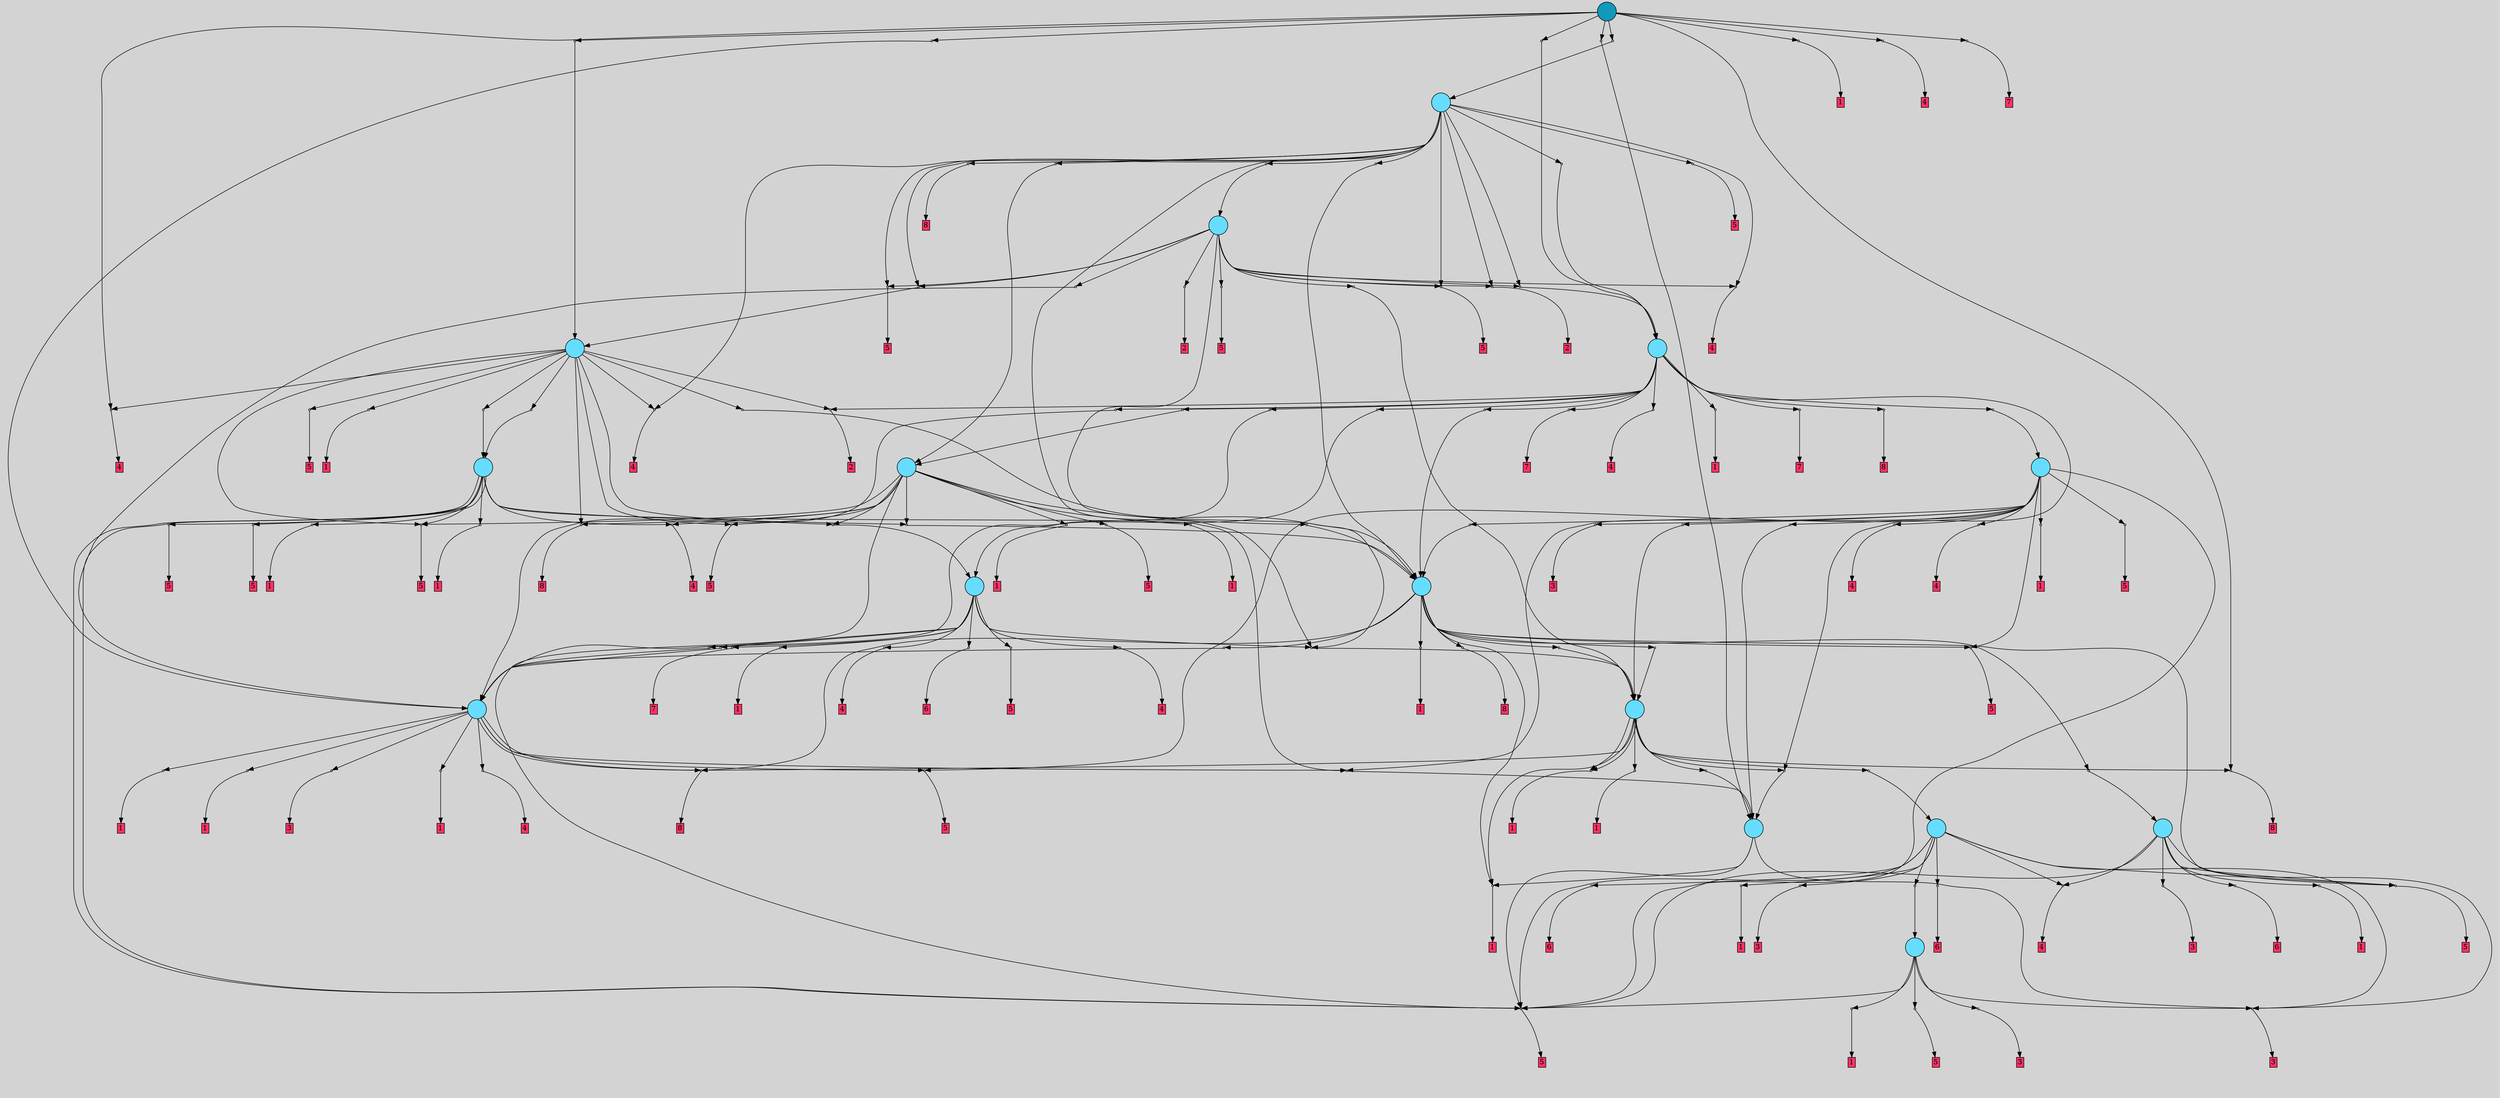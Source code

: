 // File exported with GEGELATI v1.3.1
// On the 2024-07-12 16:45:17
// With the MARL::MarlTPGGraphDotExporter
digraph{
	graph[pad = "0.212, 0.055" bgcolor = lightgray]
	node[shape=circle style = filled label = ""]
		T194 [fillcolor="#66ddff"]
		T197 [fillcolor="#66ddff"]
		T208 [fillcolor="#66ddff"]
		T224 [fillcolor="#66ddff"]
		T242 [fillcolor="#66ddff"]
		T248 [fillcolor="#66ddff"]
		T305 [fillcolor="#66ddff"]
		T361 [fillcolor="#66ddff"]
		T376 [fillcolor="#66ddff"]
		T432 [fillcolor="#66ddff"]
		T456 [fillcolor="#66ddff"]
		T472 [fillcolor="#66ddff"]
		T512 [fillcolor="#66ddff"]
		T594 [fillcolor="#66ddff"]
		T618 [fillcolor="#66ddff"]
		T753 [fillcolor="#1199bb"]
		P26440 [fillcolor="#cccccc" shape=point] //
		I26440 [shape=box style=invis label="6|1&3|7#4|3&#92;n7|5&2|7#3|2&#92;n8|1&3|2#3|0&#92;n3|5&4|7#0|0&#92;n0|0&4|2#3|5&#92;n5|5&0|6#2|6&#92;n8|0&1|7#4|2&#92;n4|4&4|4#2|3&#92;n"]
		P26440 -> I26440[style=invis]
		A16035 [fillcolor="#ff3366" shape=box margin=0.03 width=0 height=0 label="5"]
		T194 -> P26440 -> A16035
		P26441 [fillcolor="#cccccc" shape=point] //
		I26441 [shape=box style=invis label="7|5&1|2#3|4&#92;n1|5&1|6#0|4&#92;n2|2&2|6#2|0&#92;n1|2&0|7#1|0&#92;n6|7&0|2#3|5&#92;n1|1&2|6#1|7&#92;n8|3&3|6#0|5&#92;n6|0&4|4#1|0&#92;n"]
		P26441 -> I26441[style=invis]
		A16036 [fillcolor="#ff3366" shape=box margin=0.03 width=0 height=0 label="1"]
		T194 -> P26441 -> A16036
		P26442 [fillcolor="#cccccc" shape=point] //
		I26442 [shape=box style=invis label="3|0&2|2#0|2&#92;n7|4&0|7#2|5&#92;n4|1&0|2#3|5&#92;n0|1&2|0#4|4&#92;n3|3&1|3#0|3&#92;n7|7&2|6#2|0&#92;n3|2&1|5#4|2&#92;n"]
		P26442 -> I26442[style=invis]
		A16037 [fillcolor="#ff3366" shape=box margin=0.03 width=0 height=0 label="3"]
		T194 -> P26442 -> A16037
		T197 -> P26440
		P26443 [fillcolor="#cccccc" shape=point] //
		I26443 [shape=box style=invis label="7|1&3|5#3|3&#92;n6|0&1|3#0|2&#92;n0|0&3|6#1|6&#92;n2|5&2|5#1|3&#92;n3|0&2|6#1|7&#92;n3|5&2|2#2|4&#92;n5|7&1|1#0|3&#92;n4|1&3|7#2|1&#92;n3|5&2|0#2|2&#92;n5|6&1|4#1|0&#92;n"]
		P26443 -> I26443[style=invis]
		A16038 [fillcolor="#ff3366" shape=box margin=0.03 width=0 height=0 label="6"]
		T197 -> P26443 -> A16038
		T197 -> P26442
		P26444 [fillcolor="#cccccc" shape=point] //
		I26444 [shape=box style=invis label="7|4&0|2#3|1&#92;n1|5&1|6#0|4&#92;n2|0&2|6#2|0&#92;n7|5&0|2#3|4&#92;n1|1&2|6#1|7&#92;n8|3&3|6#0|6&#92;n6|7&0|2#3|5&#92;n3|7&2|3#0|0&#92;n1|2&0|4#1|0&#92;n8|3&4|1#3|6&#92;n"]
		P26444 -> I26444[style=invis]
		A16039 [fillcolor="#ff3366" shape=box margin=0.03 width=0 height=0 label="1"]
		T197 -> P26444 -> A16039
		P26445 [fillcolor="#cccccc" shape=point] //
		I26445 [shape=box style=invis label="0|2&1|0#1|2&#92;n6|5&4|0#3|4&#92;n3|5&0|5#0|2&#92;n8|4&4|6#4|2&#92;n8|6&1|3#1|4&#92;n6|3&2|6#0|7&#92;n3|1&0|7#1|5&#92;n"]
		P26445 -> I26445[style=invis]
		A16040 [fillcolor="#ff3366" shape=box margin=0.03 width=0 height=0 label="4"]
		T197 -> P26445 -> A16040
		P26446 [fillcolor="#cccccc" shape=point] //
		I26446 [shape=box style=invis label="2|0&4|0#3|3&#92;n6|5&0|2#0|0&#92;n6|0&4|4#0|3&#92;n1|5&2|3#1|3&#92;n8|2&2|5#1|3&#92;n5|1&3|0#0|4&#92;n"]
		P26446 -> I26446[style=invis]
		A16041 [fillcolor="#ff3366" shape=box margin=0.03 width=0 height=0 label="5"]
		T197 -> P26446 -> A16041
		P26447 [fillcolor="#cccccc" shape=point] //
		I26447 [shape=box style=invis label="5|1&1|6#2|4&#92;n2|1&2|7#0|7&#92;n8|2&4|1#0|1&#92;n3|7&2|0#4|3&#92;n8|3&0|3#1|5&#92;n5|0&4|5#0|6&#92;n4|6&0|7#1|5&#92;n1|5&0|4#3|5&#92;n2|2&0|0#0|5&#92;n"]
		P26447 -> I26447[style=invis]
		A16042 [fillcolor="#ff3366" shape=box margin=0.03 width=0 height=0 label="3"]
		T197 -> P26447 -> A16042
		P26448 [fillcolor="#cccccc" shape=point] //
		I26448 [shape=box style=invis label="7|5&1|2#3|7&#92;n1|5&1|6#0|4&#92;n1|5&0|2#3|1&#92;n1|2&0|7#1|0&#92;n1|1&2|6#1|7&#92;n6|7&0|2#3|5&#92;n8|3&3|6#0|5&#92;n6|0&4|4#1|0&#92;n"]
		P26448 -> I26448[style=invis]
		A16043 [fillcolor="#ff3366" shape=box margin=0.03 width=0 height=0 label="1"]
		T208 -> P26448 -> A16043
		T208 -> P26442
		P26449 [fillcolor="#cccccc" shape=point] //
		I26449 [shape=box style=invis label="2|0&0|0#3|3&#92;n7|0&0|7#1|5&#92;n8|2&2|5#1|3&#92;n5|1&3|0#0|4&#92;n1|5&2|3#1|3&#92;n7|0&1|5#4|3&#92;n7|0&2|7#1|0&#92;n"]
		P26449 -> I26449[style=invis]
		A16044 [fillcolor="#ff3366" shape=box margin=0.03 width=0 height=0 label="5"]
		T208 -> P26449 -> A16044
		P26450 [fillcolor="#cccccc" shape=point] //
		I26450 [shape=box style=invis label="3|0&2|2#0|2&#92;n7|4&0|7#2|5&#92;n3|2&1|5#4|2&#92;n0|1&2|0#4|4&#92;n3|3&1|3#0|3&#92;n7|7&1|6#2|0&#92;n4|1&0|2#3|5&#92;n"]
		P26450 -> I26450[style=invis]
		A16045 [fillcolor="#ff3366" shape=box margin=0.03 width=0 height=0 label="3"]
		T208 -> P26450 -> A16045
		T208 -> P26440
		P26451 [fillcolor="#cccccc" shape=point] //
		I26451 [shape=box style=invis label="1|5&1|6#0|4&#92;n7|5&1|2#3|4&#92;n2|2&2|6#2|0&#92;n4|2&0|7#1|0&#92;n6|7&0|2#3|5&#92;n1|1&2|6#1|7&#92;n8|3&3|6#0|5&#92;n6|0&4|4#1|0&#92;n"]
		P26451 -> I26451[style=invis]
		A16046 [fillcolor="#ff3366" shape=box margin=0.03 width=0 height=0 label="1"]
		T224 -> P26451 -> A16046
		T224 -> P26446
		P26452 [fillcolor="#cccccc" shape=point] //
		I26452 [shape=box style=invis label="6|1&3|7#4|3&#92;n0|0&4|2#3|1&#92;n6|4&1|0#1|1&#92;n7|5&2|7#3|2&#92;n4|3&4|4#2|3&#92;n2|5&0|6#2|1&#92;n1|4&1|0#3|5&#92;n3|5&4|7#0|0&#92;n8|7&1|7#4|2&#92;n"]
		P26452 -> I26452[style=invis]
		T224 -> P26452 -> T208
		P26453 [fillcolor="#cccccc" shape=point] //
		I26453 [shape=box style=invis label="3|0&2|2#0|2&#92;n7|4&0|7#2|5&#92;n3|2&1|5#4|2&#92;n0|1&2|0#4|4&#92;n4|1&0|2#3|6&#92;n7|7&1|6#2|0&#92;n3|3&1|3#0|3&#92;n"]
		P26453 -> I26453[style=invis]
		A16047 [fillcolor="#ff3366" shape=box margin=0.03 width=0 height=0 label="3"]
		T224 -> P26453 -> A16047
		P26454 [fillcolor="#cccccc" shape=point] //
		I26454 [shape=box style=invis label="3|5&2|0#2|2&#92;n6|0&1|3#0|2&#92;n0|0&3|6#1|6&#92;n2|5&2|5#1|3&#92;n3|0&2|6#1|7&#92;n3|5&2|2#2|4&#92;n5|7&1|1#0|3&#92;n4|1&3|3#2|1&#92;n7|1&3|5#3|3&#92;n5|6&1|4#1|0&#92;n"]
		P26454 -> I26454[style=invis]
		A16048 [fillcolor="#ff3366" shape=box margin=0.03 width=0 height=0 label="6"]
		T224 -> P26454 -> A16048
		T224 -> P26440
		T224 -> P26442
		P26455 [fillcolor="#cccccc" shape=point] //
		I26455 [shape=box style=invis label="5|5&2|0#2|2&#92;n7|1&1|3#3|2&#92;n"]
		P26455 -> I26455[style=invis]
		A16049 [fillcolor="#ff3366" shape=box margin=0.03 width=0 height=0 label="6"]
		T224 -> P26455 -> A16049
		T224 -> P26445
		P26456 [fillcolor="#cccccc" shape=point] //
		I26456 [shape=box style=invis label="5|3&2|1#0|3&#92;n7|2&1|5#4|2&#92;n3|1&2|2#2|4&#92;n3|1&2|6#1|7&#92;n2|5&2|0#1|3&#92;n2|1&3|2#2|7&#92;n5|6&1|4#1|0&#92;n3|5&2|0#2|2&#92;n4|1&3|7#2|1&#92;n"]
		P26456 -> I26456[style=invis]
		T242 -> P26456 -> T194
		T242 -> P26441
		P26457 [fillcolor="#cccccc" shape=point] //
		I26457 [shape=box style=invis label="5|6&1|2#3|1&#92;n6|4&1|3#4|6&#92;n3|0&2|4#3|0&#92;n5|1&4|3#4|1&#92;n5|2&2|0#0|1&#92;n"]
		P26457 -> I26457[style=invis]
		A16050 [fillcolor="#ff3366" shape=box margin=0.03 width=0 height=0 label="8"]
		T242 -> P26457 -> A16050
		P26458 [fillcolor="#cccccc" shape=point] //
		I26458 [shape=box style=invis label="1|5&0|2#3|1&#92;n1|5&1|6#0|4&#92;n1|6&2|6#1|7&#92;n6|7&0|2#3|3&#92;n1|2&0|7#1|0&#92;n6|0&4|4#1|0&#92;n8|3&3|6#0|7&#92;n6|0&4|5#4|4&#92;n"]
		P26458 -> I26458[style=invis]
		T242 -> P26458 -> T224
		P26459 [fillcolor="#cccccc" shape=point] //
		I26459 [shape=box style=invis label="7|5&4|2#3|7&#92;n1|5&1|6#0|4&#92;n1|5&0|2#3|1&#92;n6|7&0|2#3|5&#92;n1|1&2|6#1|7&#92;n1|2&0|7#1|0&#92;n8|3&3|6#0|5&#92;n6|0&4|4#1|0&#92;n3|5&3|5#4|5&#92;n"]
		P26459 -> I26459[style=invis]
		A16051 [fillcolor="#ff3366" shape=box margin=0.03 width=0 height=0 label="1"]
		T242 -> P26459 -> A16051
		P26460 [fillcolor="#cccccc" shape=point] //
		I26460 [shape=box style=invis label="7|5&1|2#3|4&#92;n1|5&1|6#0|4&#92;n2|2&2|6#2|0&#92;n2|7&1|3#1|3&#92;n1|2&0|7#1|0&#92;n6|7&0|2#3|5&#92;n8|3&3|6#0|5&#92;n1|1&2|6#1|7&#92;n"]
		P26460 -> I26460[style=invis]
		A16052 [fillcolor="#ff3366" shape=box margin=0.03 width=0 height=0 label="1"]
		T242 -> P26460 -> A16052
		P26461 [fillcolor="#cccccc" shape=point] //
		I26461 [shape=box style=invis label="5|6&1|2#3|1&#92;n6|4&1|3#4|6&#92;n5|1&4|3#4|1&#92;n3|0&2|4#3|0&#92;n5|2&2|5#0|1&#92;n"]
		P26461 -> I26461[style=invis]
		A16053 [fillcolor="#ff3366" shape=box margin=0.03 width=0 height=0 label="8"]
		T242 -> P26461 -> A16053
		T242 -> P26459
		P26462 [fillcolor="#cccccc" shape=point] //
		I26462 [shape=box style=invis label="6|0&1|3#0|2&#92;n5|7&2|1#0|3&#92;n3|5&2|0#2|2&#92;n3|0&2|6#1|7&#92;n3|5&2|2#2|4&#92;n0|0&3|6#1|6&#92;n4|1&3|7#2|7&#92;n2|5&2|5#1|3&#92;n5|6&1|4#1|0&#92;n"]
		P26462 -> I26462[style=invis]
		T242 -> P26462 -> T194
		P26463 [fillcolor="#cccccc" shape=point] //
		I26463 [shape=box style=invis label="6|0&1|3#0|2&#92;n5|7&2|1#0|3&#92;n2|5&2|5#1|3&#92;n3|0&2|6#1|7&#92;n3|5&2|2#2|4&#92;n0|0&3|6#1|6&#92;n4|1&3|7#2|1&#92;n3|5&2|0#2|2&#92;n5|6&1|4#1|0&#92;n"]
		P26463 -> I26463[style=invis]
		T248 -> P26463 -> T194
		P26464 [fillcolor="#cccccc" shape=point] //
		I26464 [shape=box style=invis label="3|6&0|7#1|7&#92;n1|5&2|4#2|6&#92;n"]
		P26464 -> I26464[style=invis]
		A16054 [fillcolor="#ff3366" shape=box margin=0.03 width=0 height=0 label="4"]
		T248 -> P26464 -> A16054
		T248 -> P26457
		P26465 [fillcolor="#cccccc" shape=point] //
		I26465 [shape=box style=invis label="6|4&4|4#3|0&#92;n1|5&0|2#3|1&#92;n1|1&2|6#3|7&#92;n3|2&0|7#1|0&#92;n6|0&4|5#2|2&#92;n1|5&1|6#0|4&#92;n6|6&4|5#2|6&#92;n6|7&0|2#3|5&#92;n0|0&3|0#3|3&#92;n"]
		P26465 -> I26465[style=invis]
		A16055 [fillcolor="#ff3366" shape=box margin=0.03 width=0 height=0 label="1"]
		T248 -> P26465 -> A16055
		P26466 [fillcolor="#cccccc" shape=point] //
		I26466 [shape=box style=invis label="6|7&0|2#3|5&#92;n1|5&1|6#0|4&#92;n6|0&4|5#4|2&#92;n1|5&0|2#3|1&#92;n1|2&0|7#1|0&#92;n1|1&2|6#1|7&#92;n7|5&1|2#3|7&#92;n8|3&3|6#0|7&#92;n6|0&4|4#1|0&#92;n"]
		P26466 -> I26466[style=invis]
		A16056 [fillcolor="#ff3366" shape=box margin=0.03 width=0 height=0 label="1"]
		T248 -> P26466 -> A16056
		P26467 [fillcolor="#cccccc" shape=point] //
		I26467 [shape=box style=invis label="1|1&0|2#3|5&#92;n5|6&2|0#3|7&#92;n7|4&0|7#2|3&#92;n5|7&1|0#1|5&#92;n3|0&2|2#0|2&#92;n0|1&2|0#4|4&#92;n3|2&1|5#4|2&#92;n3|3&1|3#0|3&#92;n"]
		P26467 -> I26467[style=invis]
		A16057 [fillcolor="#ff3366" shape=box margin=0.03 width=0 height=0 label="3"]
		T248 -> P26467 -> A16057
		T248 -> P26457
		P26468 [fillcolor="#cccccc" shape=point] //
		I26468 [shape=box style=invis label="5|2&0|7#0|7&#92;n7|0&2|7#1|0&#92;n5|1&3|0#0|4&#92;n1|2&2|3#1|3&#92;n8|4&2|5#1|3&#92;n2|0&0|0#3|3&#92;n"]
		P26468 -> I26468[style=invis]
		A16058 [fillcolor="#ff3366" shape=box margin=0.03 width=0 height=0 label="5"]
		T248 -> P26468 -> A16058
		P26469 [fillcolor="#cccccc" shape=point] //
		I26469 [shape=box style=invis label="4|2&0|7#1|0&#92;n7|5&1|2#3|4&#92;n2|1&2|6#2|0&#92;n5|1&4|7#4|7&#92;n8|3&3|6#0|5&#92;n1|5&1|6#0|4&#92;n6|0&4|7#1|0&#92;n8|6&1|1#4|5&#92;n6|7&0|2#3|5&#92;n"]
		P26469 -> I26469[style=invis]
		A16059 [fillcolor="#ff3366" shape=box margin=0.03 width=0 height=0 label="1"]
		T248 -> P26469 -> A16059
		P26470 [fillcolor="#cccccc" shape=point] //
		I26470 [shape=box style=invis label="0|0&4|2#1|4&#92;n5|3&2|2#3|3&#92;n7|2&4|3#1|7&#92;n"]
		P26470 -> I26470[style=invis]
		T305 -> P26470 -> T248
		P26471 [fillcolor="#cccccc" shape=point] //
		I26471 [shape=box style=invis label="3|0&2|0#0|2&#92;n3|2&1|5#4|2&#92;n0|3&2|0#4|4&#92;n4|1&0|2#3|5&#92;n7|4&0|7#2|3&#92;n3|3&1|3#0|3&#92;n"]
		P26471 -> I26471[style=invis]
		T305 -> P26471 -> T242
		P26472 [fillcolor="#cccccc" shape=point] //
		I26472 [shape=box style=invis label="6|5&4|2#3|2&#92;n5|2&0|7#0|7&#92;n7|0&2|7#1|0&#92;n5|1&3|0#0|4&#92;n2|0&0|0#3|3&#92;n1|2&2|3#1|3&#92;n"]
		P26472 -> I26472[style=invis]
		A16060 [fillcolor="#ff3366" shape=box margin=0.03 width=0 height=0 label="5"]
		T305 -> P26472 -> A16060
		P26473 [fillcolor="#cccccc" shape=point] //
		I26473 [shape=box style=invis label="6|4&0|2#0|3&#92;n8|2&1|4#4|3&#92;n1|7&3|4#4|3&#92;n3|5&4|7#3|2&#92;n0|0&3|6#3|5&#92;n7|6&4|7#3|5&#92;n8|1&0|4#1|0&#92;n8|3&0|0#3|4&#92;n2|2&2|2#0|4&#92;n7|5&2|4#1|4&#92;n"]
		P26473 -> I26473[style=invis]
		A16061 [fillcolor="#ff3366" shape=box margin=0.03 width=0 height=0 label="1"]
		T305 -> P26473 -> A16061
		T305 -> P26446
		P26474 [fillcolor="#cccccc" shape=point] //
		I26474 [shape=box style=invis label="6|3&0|2#3|5&#92;n1|5&1|6#0|4&#92;n6|0&4|5#4|2&#92;n8|3&3|6#0|7&#92;n1|2&0|7#1|0&#92;n1|1&2|6#1|7&#92;n7|5&1|2#3|2&#92;n6|0&4|4#1|0&#92;n1|5&0|2#3|1&#92;n"]
		P26474 -> I26474[style=invis]
		T305 -> P26474 -> T197
		T305 -> P26441
		T305 -> P26457
		P26475 [fillcolor="#cccccc" shape=point] //
		I26475 [shape=box style=invis label="3|0&2|0#0|2&#92;n7|4&0|7#2|3&#92;n5|6&2|0#3|7&#92;n4|1&0|2#3|5&#92;n3|2&1|5#4|2&#92;n3|3&1|3#0|3&#92;n"]
		P26475 -> I26475[style=invis]
		T305 -> P26475 -> T242
		P26476 [fillcolor="#cccccc" shape=point] //
		I26476 [shape=box style=invis label="7|0&0|6#1|0&#92;n5|6&0|1#2|1&#92;n5|2&2|5#0|1&#92;n5|4&1|4#3|3&#92;n2|2&3|7#2|6&#92;n"]
		P26476 -> I26476[style=invis]
		A16062 [fillcolor="#ff3366" shape=box margin=0.03 width=0 height=0 label="8"]
		T305 -> P26476 -> A16062
		P26477 [fillcolor="#cccccc" shape=point] //
		I26477 [shape=box style=invis label="3|0&2|2#0|2&#92;n7|7&4|6#2|0&#92;n4|1&0|2#3|5&#92;n0|1&2|0#4|4&#92;n3|3&1|0#0|3&#92;n1|7&0|3#1|3&#92;n"]
		P26477 -> I26477[style=invis]
		T361 -> P26477 -> T305
		P26478 [fillcolor="#cccccc" shape=point] //
		I26478 [shape=box style=invis label="1|2&0|4#1|6&#92;n8|5&0|2#1|3&#92;n1|0&2|5#0|7&#92;n2|6&4|5#3|7&#92;n6|0&0|0#4|5&#92;n3|1&2|7#1|5&#92;n"]
		P26478 -> I26478[style=invis]
		A16063 [fillcolor="#ff3366" shape=box margin=0.03 width=0 height=0 label="4"]
		T361 -> P26478 -> A16063
		P26479 [fillcolor="#cccccc" shape=point] //
		I26479 [shape=box style=invis label="1|5&1|6#0|4&#92;n7|5&1|2#3|2&#92;n2|1&3|6#0|1&#92;n8|3&3|6#0|7&#92;n1|2&0|7#1|0&#92;n1|1&2|6#1|7&#92;n6|0&4|5#4|2&#92;n1|5&0|2#3|1&#92;n6|0&3|4#1|0&#92;n"]
		P26479 -> I26479[style=invis]
		A16064 [fillcolor="#ff3366" shape=box margin=0.03 width=0 height=0 label="1"]
		T361 -> P26479 -> A16064
		P26480 [fillcolor="#cccccc" shape=point] //
		I26480 [shape=box style=invis label="6|5&4|2#3|2&#92;n5|1&3|3#0|4&#92;n7|0&2|7#1|0&#92;n5|2&0|7#0|7&#92;n2|0&0|0#3|3&#92;n1|2&2|3#1|3&#92;n"]
		P26480 -> I26480[style=invis]
		A16065 [fillcolor="#ff3366" shape=box margin=0.03 width=0 height=0 label="5"]
		T361 -> P26480 -> A16065
		P26481 [fillcolor="#cccccc" shape=point] //
		I26481 [shape=box style=invis label="1|5&1|6#0|4&#92;n3|7&4|6#2|2&#92;n4|2&0|7#1|0&#92;n8|3&3|3#0|5&#92;n6|7&0|2#3|5&#92;n1|1&2|6#1|7&#92;n6|0&4|4#1|0&#92;n"]
		P26481 -> I26481[style=invis]
		A16066 [fillcolor="#ff3366" shape=box margin=0.03 width=0 height=0 label="1"]
		T361 -> P26481 -> A16066
		T361 -> P26440
		P26482 [fillcolor="#cccccc" shape=point] //
		I26482 [shape=box style=invis label="6|1&3|7#4|3&#92;n0|0&4|2#3|5&#92;n8|1&3|2#3|0&#92;n6|1&2|5#4|4&#92;n3|5&4|7#0|0&#92;n7|5&2|7#3|2&#92;n8|0&1|7#4|2&#92;n4|4&4|4#2|3&#92;n"]
		P26482 -> I26482[style=invis]
		A16067 [fillcolor="#ff3366" shape=box margin=0.03 width=0 height=0 label="5"]
		T361 -> P26482 -> A16067
		T361 -> P26463
		T361 -> P26440
		P26483 [fillcolor="#cccccc" shape=point] //
		I26483 [shape=box style=invis label="6|1&3|7#4|3&#92;n7|5&2|7#3|2&#92;n0|0&4|2#3|5&#92;n5|2&4|5#2|7&#92;n3|5&4|7#0|0&#92;n8|1&3|2#3|0&#92;n5|5&0|6#2|6&#92;n8|0&1|7#4|2&#92;n4|4&2|4#2|3&#92;n"]
		P26483 -> I26483[style=invis]
		A16068 [fillcolor="#ff3366" shape=box margin=0.03 width=0 height=0 label="5"]
		T361 -> P26483 -> A16068
		P26484 [fillcolor="#cccccc" shape=point] //
		I26484 [shape=box style=invis label="1|2&0|3#1|6&#92;n8|5&0|2#1|3&#92;n3|1&2|7#1|5&#92;n2|6&4|5#3|7&#92;n6|0&0|0#4|5&#92;n1|0&2|5#0|7&#92;n"]
		P26484 -> I26484[style=invis]
		A16069 [fillcolor="#ff3366" shape=box margin=0.03 width=0 height=0 label="4"]
		T376 -> P26484 -> A16069
		P26485 [fillcolor="#cccccc" shape=point] //
		I26485 [shape=box style=invis label="0|6&0|0#1|3&#92;n1|2&0|5#1|6&#92;n5|0&3|5#1|2&#92;n3|1&2|7#1|4&#92;n7|4&4|1#4|6&#92;n8|5&0|2#1|3&#92;n"]
		P26485 -> I26485[style=invis]
		A16070 [fillcolor="#ff3366" shape=box margin=0.03 width=0 height=0 label="4"]
		T376 -> P26485 -> A16070
		P26486 [fillcolor="#cccccc" shape=point] //
		I26486 [shape=box style=invis label="8|1&0|7#4|0&#92;n3|5&0|3#4|1&#92;n3|0&1|5#3|6&#92;n2|2&3|2#0|4&#92;n0|5&4|6#0|6&#92;n0|4&0|2#3|7&#92;n2|7&0|5#2|2&#92;n3|3&3|5#2|0&#92;n1|5&1|1#3|4&#92;n3|5&2|3#0|7&#92;n"]
		P26486 -> I26486[style=invis]
		A16071 [fillcolor="#ff3366" shape=box margin=0.03 width=0 height=0 label="1"]
		T376 -> P26486 -> A16071
		T376 -> P26440
		P26487 [fillcolor="#cccccc" shape=point] //
		I26487 [shape=box style=invis label="6|5&4|2#3|2&#92;n7|0&2|7#1|0&#92;n5|2&0|7#0|0&#92;n5|1&3|0#0|4&#92;n2|0&0|0#3|3&#92;n2|7&3|4#1|6&#92;n1|2&2|3#1|3&#92;n"]
		P26487 -> I26487[style=invis]
		A16072 [fillcolor="#ff3366" shape=box margin=0.03 width=0 height=0 label="5"]
		T376 -> P26487 -> A16072
		P26488 [fillcolor="#cccccc" shape=point] //
		I26488 [shape=box style=invis label="1|1&0|2#3|5&#92;n5|6&2|0#3|7&#92;n7|4&0|7#2|3&#92;n0|1&2|0#4|4&#92;n3|0&2|2#0|2&#92;n3|4&1|5#4|2&#92;n3|3&1|3#0|3&#92;n"]
		P26488 -> I26488[style=invis]
		A16073 [fillcolor="#ff3366" shape=box margin=0.03 width=0 height=0 label="3"]
		T376 -> P26488 -> A16073
		P26489 [fillcolor="#cccccc" shape=point] //
		I26489 [shape=box style=invis label="3|7&4|2#1|3&#92;n1|1&0|2#3|5&#92;n5|6&2|0#3|7&#92;n7|4&0|7#2|3&#92;n5|7&1|0#1|5&#92;n3|0&2|2#0|2&#92;n0|1&2|0#4|4&#92;n3|2&1|5#4|2&#92;n3|3&1|3#0|3&#92;n"]
		P26489 -> I26489[style=invis]
		T376 -> P26489 -> T242
		P26490 [fillcolor="#cccccc" shape=point] //
		I26490 [shape=box style=invis label="6|0&1|3#0|2&#92;n5|7&2|1#0|3&#92;n3|5&2|2#2|4&#92;n3|0&2|6#1|7&#92;n2|5&2|5#1|2&#92;n0|0&3|6#1|6&#92;n4|1&3|7#2|1&#92;n3|5&2|0#2|2&#92;n5|6&1|4#1|0&#92;n"]
		P26490 -> I26490[style=invis]
		T376 -> P26490 -> T194
		T376 -> P26472
		T376 -> P26468
		T376 -> P26463
		P26491 [fillcolor="#cccccc" shape=point] //
		I26491 [shape=box style=invis label="2|7&3|7#0|1&#92;n1|7&1|3#1|3&#92;n4|1&0|2#3|5&#92;n3|1&2|0#4|4&#92;n7|7&4|6#2|0&#92;n3|0&2|2#0|2&#92;n"]
		P26491 -> I26491[style=invis]
		T376 -> P26491 -> T305
		P26492 [fillcolor="#cccccc" shape=point] //
		I26492 [shape=box style=invis label="1|5&1|6#0|4&#92;n8|3&3|6#1|7&#92;n6|7&0|2#3|5&#92;n7|5&1|2#3|2&#92;n7|0&1|1#1|7&#92;n6|1&4|4#1|0&#92;n0|5&3|2#2|6&#92;n4|5&0|6#1|3&#92;n1|1&4|6#1|7&#92;n6|5&0|7#3|4&#92;n"]
		P26492 -> I26492[style=invis]
		A16074 [fillcolor="#ff3366" shape=box margin=0.03 width=0 height=0 label="4"]
		T432 -> P26492 -> A16074
		P26493 [fillcolor="#cccccc" shape=point] //
		I26493 [shape=box style=invis label="7|0&0|7#2|3&#92;n1|1&0|2#3|5&#92;n3|7&4|1#4|5&#92;n3|7&4|2#1|3&#92;n1|5&0|2#3|0&#92;n5|7&1|0#4|5&#92;n3|0&2|2#0|2&#92;n0|1&2|0#4|4&#92;n3|2&1|5#4|2&#92;n3|3&1|3#0|3&#92;n"]
		P26493 -> I26493[style=invis]
		T432 -> P26493 -> T242
		P26494 [fillcolor="#cccccc" shape=point] //
		I26494 [shape=box style=invis label="7|3&4|2#1|7&#92;n0|0&4|6#1|4&#92;n"]
		P26494 -> I26494[style=invis]
		T432 -> P26494 -> T248
		P26495 [fillcolor="#cccccc" shape=point] //
		I26495 [shape=box style=invis label="1|5&2|1#4|7&#92;n1|7&4|2#4|6&#92;n0|0&0|6#3|7&#92;n1|6&1|2#1|7&#92;n"]
		P26495 -> I26495[style=invis]
		A16075 [fillcolor="#ff3366" shape=box margin=0.03 width=0 height=0 label="7"]
		T432 -> P26495 -> A16075
		P26496 [fillcolor="#cccccc" shape=point] //
		I26496 [shape=box style=invis label="6|5&4|4#4|0&#92;n5|1&1|3#2|5&#92;n2|3&1|4#3|4&#92;n1|2&0|7#1|0&#92;n3|0&1|0#1|2&#92;n5|0&1|1#2|6&#92;n6|7&2|2#2|5&#92;n1|3&3|6#0|5&#92;n2|1&2|6#2|0&#92;n4|5&1|2#3|4&#92;n"]
		P26496 -> I26496[style=invis]
		A16076 [fillcolor="#ff3366" shape=box margin=0.03 width=0 height=0 label="1"]
		T432 -> P26496 -> A16076
		P26497 [fillcolor="#cccccc" shape=point] //
		I26497 [shape=box style=invis label="7|4&3|2#0|0&#92;n1|2&0|5#1|6&#92;n0|6&0|0#1|3&#92;n5|0&3|5#3|2&#92;n7|4&4|1#4|6&#92;n8|5&0|2#1|3&#92;n"]
		P26497 -> I26497[style=invis]
		A16077 [fillcolor="#ff3366" shape=box margin=0.03 width=0 height=0 label="4"]
		T432 -> P26497 -> A16077
		P26498 [fillcolor="#cccccc" shape=point] //
		I26498 [shape=box style=invis label="3|3&4|3#3|6&#92;n7|6&3|5#1|7&#92;n5|0&1|2#0|7&#92;n5|6&1|6#4|4&#92;n"]
		P26498 -> I26498[style=invis]
		A16078 [fillcolor="#ff3366" shape=box margin=0.03 width=0 height=0 label="6"]
		T432 -> P26498 -> A16078
		P26499 [fillcolor="#cccccc" shape=point] //
		I26499 [shape=box style=invis label="5|1&3|3#0|4&#92;n6|5&4|2#3|2&#92;n7|0&2|7#1|0&#92;n5|2&3|7#0|7&#92;n2|0&0|0#3|3&#92;n"]
		P26499 -> I26499[style=invis]
		A16079 [fillcolor="#ff3366" shape=box margin=0.03 width=0 height=0 label="5"]
		T432 -> P26499 -> A16079
		P26500 [fillcolor="#cccccc" shape=point] //
		I26500 [shape=box style=invis label="6|7&4|4#0|0&#92;n4|4&3|2#2|6&#92;n7|7&3|4#4|5&#92;n3|3&0|7#4|0&#92;n5|1&2|3#4|6&#92;n7|0&4|3#4|1&#92;n6|7&0|2#0|6&#92;n7|0&3|7#4|2&#92;n"]
		P26500 -> I26500[style=invis]
		T432 -> P26500 -> T248
		T456 -> P26477
		T456 -> P26478
		T456 -> P26480
		P26501 [fillcolor="#cccccc" shape=point] //
		I26501 [shape=box style=invis label="6|6&3|7#4|4&#92;n7|5&2|7#3|2&#92;n6|1&3|7#4|3&#92;n3|5&4|7#0|0&#92;n0|0&4|2#3|5&#92;n5|5&0|6#2|6&#92;n8|0&1|7#4|2&#92;n4|4&4|4#2|3&#92;n"]
		P26501 -> I26501[style=invis]
		A16080 [fillcolor="#ff3366" shape=box margin=0.03 width=0 height=0 label="5"]
		T456 -> P26501 -> A16080
		T456 -> P26440
		P26502 [fillcolor="#cccccc" shape=point] //
		I26502 [shape=box style=invis label="2|0&0|0#3|3&#92;n7|0&2|7#1|0&#92;n1|2&2|3#1|3&#92;n6|7&1|7#4|1&#92;n8|4&2|5#1|3&#92;n6|1&3|0#1|4&#92;n"]
		P26502 -> I26502[style=invis]
		A16081 [fillcolor="#ff3366" shape=box margin=0.03 width=0 height=0 label="5"]
		T456 -> P26502 -> A16081
		P26503 [fillcolor="#cccccc" shape=point] //
		I26503 [shape=box style=invis label="7|5&1|2#3|4&#92;n1|5&1|6#0|4&#92;n1|1&2|6#1|7&#92;n1|2&0|7#1|0&#92;n6|7&0|2#0|5&#92;n3|1&4|0#4|6&#92;n2|2&2|6#2|0&#92;n6|0&4|4#1|0&#92;n"]
		P26503 -> I26503[style=invis]
		A16082 [fillcolor="#ff3366" shape=box margin=0.03 width=0 height=0 label="1"]
		T456 -> P26503 -> A16082
		P26504 [fillcolor="#cccccc" shape=point] //
		I26504 [shape=box style=invis label="6|4&0|2#0|3&#92;n8|2&1|4#4|3&#92;n3|5&4|7#3|2&#92;n0|4&3|6#3|5&#92;n8|3&0|5#3|4&#92;n7|5&2|4#1|4&#92;n2|2&2|2#0|4&#92;n3|1&3|4#4|0&#92;n8|1&0|4#1|0&#92;n"]
		P26504 -> I26504[style=invis]
		A16083 [fillcolor="#ff3366" shape=box margin=0.03 width=0 height=0 label="1"]
		T456 -> P26504 -> A16083
		P26505 [fillcolor="#cccccc" shape=point] //
		I26505 [shape=box style=invis label="1|2&0|4#1|6&#92;n8|5&0|2#1|3&#92;n1|0&3|5#0|7&#92;n3|1&2|7#1|5&#92;n6|0&0|0#4|5&#92;n2|6&4|5#3|7&#92;n"]
		P26505 -> I26505[style=invis]
		A16084 [fillcolor="#ff3366" shape=box margin=0.03 width=0 height=0 label="8"]
		T456 -> P26505 -> A16084
		P26506 [fillcolor="#cccccc" shape=point] //
		I26506 [shape=box style=invis label="3|0&2|2#0|2&#92;n5|7&4|6#2|0&#92;n3|3&1|0#0|3&#92;n0|1&2|0#4|4&#92;n4|1&0|2#3|5&#92;n1|7&0|3#1|3&#92;n"]
		P26506 -> I26506[style=invis]
		T456 -> P26506 -> T305
		P26507 [fillcolor="#cccccc" shape=point] //
		I26507 [shape=box style=invis label="1|1&0|7#2|5&#92;n4|2&2|3#3|4&#92;n2|6&3|5#3|2&#92;n6|0&0|0#4|5&#92;n8|5&0|2#1|6&#92;n2|3&3|3#1|3&#92;n5|7&1|7#1|5&#92;n1|5&0|2#1|6&#92;n8|0&3|5#1|4&#92;n"]
		P26507 -> I26507[style=invis]
		T456 -> P26507 -> T432
		P26508 [fillcolor="#cccccc" shape=point] //
		I26508 [shape=box style=invis label="7|6&4|5#0|0&#92;n6|1&3|7#4|3&#92;n7|5&2|7#3|2&#92;n4|4&4|4#2|3&#92;n3|5&4|7#0|0&#92;n0|0&3|2#3|5&#92;n5|5&0|6#2|6&#92;n8|0&1|7#4|2&#92;n8|1&3|2#3|0&#92;n"]
		P26508 -> I26508[style=invis]
		A16085 [fillcolor="#ff3366" shape=box margin=0.03 width=0 height=0 label="5"]
		T472 -> P26508 -> A16085
		T472 -> P26502
		P26509 [fillcolor="#cccccc" shape=point] //
		I26509 [shape=box style=invis label="6|4&0|2#0|3&#92;n3|5&4|7#3|2&#92;n8|2&1|4#4|3&#92;n8|3&0|5#3|4&#92;n8|0&2|3#4|3&#92;n7|5&2|4#1|4&#92;n2|2&2|2#0|1&#92;n3|1&3|4#4|0&#92;n8|1&0|4#1|0&#92;n"]
		P26509 -> I26509[style=invis]
		A16086 [fillcolor="#ff3366" shape=box margin=0.03 width=0 height=0 label="2"]
		T472 -> P26509 -> A16086
		T472 -> P26505
		P26510 [fillcolor="#cccccc" shape=point] //
		I26510 [shape=box style=invis label="3|0&2|2#0|2&#92;n5|7&4|6#2|0&#92;n0|3&3|1#1|3&#92;n4|1&0|2#3|5&#92;n0|1&2|0#1|4&#92;n1|7&0|3#1|3&#92;n"]
		P26510 -> I26510[style=invis]
		T472 -> P26510 -> T305
		T472 -> P26507
		P26511 [fillcolor="#cccccc" shape=point] //
		I26511 [shape=box style=invis label="0|1&4|0#1|5&#92;n7|6&3|4#1|7&#92;n3|3&4|3#3|4&#92;n8|0&1|2#0|7&#92;n6|6&1|6#4|4&#92;n6|3&4|0#3|3&#92;n"]
		P26511 -> I26511[style=invis]
		T472 -> P26511 -> T361
		P26512 [fillcolor="#cccccc" shape=point] //
		I26512 [shape=box style=invis label="7|6&0|0#3|3&#92;n1|1&3|1#4|4&#92;n4|0&2|0#4|2&#92;n4|4&2|5#3|6&#92;n7|6&0|3#1|3&#92;n0|0&1|2#0|5&#92;n"]
		P26512 -> I26512[style=invis]
		T472 -> P26512 -> T361
		T472 -> P26480
		P26513 [fillcolor="#cccccc" shape=point] //
		I26513 [shape=box style=invis label="8|5&0|2#1|3&#92;n7|1&4|5#2|7&#92;n2|5&2|5#3|7&#92;n1|0&2|6#0|7&#92;n"]
		P26513 -> I26513[style=invis]
		A16087 [fillcolor="#ff3366" shape=box margin=0.03 width=0 height=0 label="4"]
		T472 -> P26513 -> A16087
		P26514 [fillcolor="#cccccc" shape=point] //
		I26514 [shape=box style=invis label="3|6&0|4#2|0&#92;n8|5&0|5#1|3&#92;n7|5&0|1#0|1&#92;n6|0&2|0#1|5&#92;n6|3&2|6#4|4&#92;n4|0&4|6#1|5&#92;n1|2&0|3#1|6&#92;n1|0&2|3#0|7&#92;n8|5&0|6#1|2&#92;n"]
		P26514 -> I26514[style=invis]
		A16088 [fillcolor="#ff3366" shape=box margin=0.03 width=0 height=0 label="4"]
		T472 -> P26514 -> A16088
		P26515 [fillcolor="#cccccc" shape=point] //
		I26515 [shape=box style=invis label="6|7&0|2#3|5&#92;n1|5&1|6#0|4&#92;n6|0&4|5#4|2&#92;n8|3&3|6#0|7&#92;n1|2&0|7#1|0&#92;n1|1&2|6#1|7&#92;n7|5&1|2#3|2&#92;n1|5&0|2#3|1&#92;n6|0&4|4#1|0&#92;n"]
		P26515 -> I26515[style=invis]
		A16089 [fillcolor="#ff3366" shape=box margin=0.03 width=0 height=0 label="1"]
		T472 -> P26515 -> A16089
		P26516 [fillcolor="#cccccc" shape=point] //
		I26516 [shape=box style=invis label="0|4&1|7#2|7&#92;n3|7&0|7#2|5&#92;n0|3&4|7#1|6&#92;n0|0&3|6#1|4&#92;n"]
		P26516 -> I26516[style=invis]
		T512 -> P26516 -> T248
		P26517 [fillcolor="#cccccc" shape=point] //
		I26517 [shape=box style=invis label="0|0&0|6#3|7&#92;n1|6&1|2#1|7&#92;n1|5&2|1#4|7&#92;n7|3&2|4#4|3&#92;n1|7&4|2#4|6&#92;n"]
		P26517 -> I26517[style=invis]
		A16090 [fillcolor="#ff3366" shape=box margin=0.03 width=0 height=0 label="7"]
		T512 -> P26517 -> A16090
		P26518 [fillcolor="#cccccc" shape=point] //
		I26518 [shape=box style=invis label="2|3&4|5#3|2&#92;n5|0&3|1#1|6&#92;n4|1&4|6#3|7&#92;n"]
		P26518 -> I26518[style=invis]
		T512 -> P26518 -> T456
		P26519 [fillcolor="#cccccc" shape=point] //
		I26519 [shape=box style=invis label="3|0&4|2#4|6&#92;n3|0&2|2#0|2&#92;n7|7&4|6#2|0&#92;n4|1&0|2#3|5&#92;n0|1&2|0#4|4&#92;n1|7&0|3#1|3&#92;n3|3&2|0#0|3&#92;n"]
		P26519 -> I26519[style=invis]
		T512 -> P26519 -> T305
		P26520 [fillcolor="#cccccc" shape=point] //
		I26520 [shape=box style=invis label="6|1&1|3#2|2&#92;n0|1&2|7#1|4&#92;n1|2&0|5#1|6&#92;n5|0&3|5#1|2&#92;n0|6&0|0#1|3&#92;n7|4&4|1#4|6&#92;n8|5&0|2#1|3&#92;n"]
		P26520 -> I26520[style=invis]
		A16091 [fillcolor="#ff3366" shape=box margin=0.03 width=0 height=0 label="4"]
		T512 -> P26520 -> A16091
		P26521 [fillcolor="#cccccc" shape=point] //
		I26521 [shape=box style=invis label="1|5&1|6#0|4&#92;n7|5&1|2#3|2&#92;n2|1&3|6#0|1&#92;n2|5&3|4#1|4&#92;n1|5&0|2#3|1&#92;n6|0&4|5#4|2&#92;n6|0&3|4#1|0&#92;n1|1&2|6#1|7&#92;n"]
		P26521 -> I26521[style=invis]
		A16092 [fillcolor="#ff3366" shape=box margin=0.03 width=0 height=0 label="1"]
		T512 -> P26521 -> A16092
		P26522 [fillcolor="#cccccc" shape=point] //
		I26522 [shape=box style=invis label="6|4&4|5#3|6&#92;n6|6&1|7#1|7&#92;n7|4&3|7#3|3&#92;n1|0&3|3#0|2&#92;n1|2&3|7#3|3&#92;n3|6&3|4#0|0&#92;n1|1&3|5#0|4&#92;n0|3&2|2#0|2&#92;n"]
		P26522 -> I26522[style=invis]
		T512 -> P26522 -> T376
		T512 -> P26509
		P26523 [fillcolor="#cccccc" shape=point] //
		I26523 [shape=box style=invis label="7|7&1|4#1|5&#92;n4|7&4|2#4|6&#92;n6|7&1|7#0|0&#92;n7|0&3|6#0|1&#92;n1|3&4|4#0|2&#92;n2|1&4|7#0|2&#92;n0|6&2|0#0|6&#92;n4|6&3|3#3|1&#92;n"]
		P26523 -> I26523[style=invis]
		T512 -> P26523 -> T248
		P26524 [fillcolor="#cccccc" shape=point] //
		I26524 [shape=box style=invis label="1|5&2|1#4|7&#92;n6|6&1|2#1|7&#92;n0|0&0|6#3|7&#92;n"]
		P26524 -> I26524[style=invis]
		A16093 [fillcolor="#ff3366" shape=box margin=0.03 width=0 height=0 label="7"]
		T512 -> P26524 -> A16093
		T512 -> P26462
		P26525 [fillcolor="#cccccc" shape=point] //
		I26525 [shape=box style=invis label="1|4&4|7#2|3&#92;n5|0&2|4#3|0&#92;n5|6&4|2#3|3&#92;n1|3&4|5#4|4&#92;n"]
		P26525 -> I26525[style=invis]
		A16094 [fillcolor="#ff3366" shape=box margin=0.03 width=0 height=0 label="8"]
		T512 -> P26525 -> A16094
		P26526 [fillcolor="#cccccc" shape=point] //
		I26526 [shape=box style=invis label="6|0&4|5#4|2&#92;n1|5&0|2#3|1&#92;n1|2&2|7#1|0&#92;n1|1&2|6#1|7&#92;n7|5&1|2#3|2&#92;n8|3&3|6#0|7&#92;n0|7&4|3#4|7&#92;n6|5&4|4#1|0&#92;n"]
		P26526 -> I26526[style=invis]
		T512 -> P26526 -> T432
		P26527 [fillcolor="#cccccc" shape=point] //
		I26527 [shape=box style=invis label="3|0&4|2#4|6&#92;n3|0&2|2#0|2&#92;n7|7&4|6#4|0&#92;n4|1&0|2#3|5&#92;n0|1&2|0#4|4&#92;n8|7&4|4#0|2&#92;n3|3&2|0#0|3&#92;n"]
		P26527 -> I26527[style=invis]
		A16095 [fillcolor="#ff3366" shape=box margin=0.03 width=0 height=0 label="5"]
		T594 -> P26527 -> A16095
		P26528 [fillcolor="#cccccc" shape=point] //
		I26528 [shape=box style=invis label="0|5&2|1#1|1&#92;n7|3&2|4#2|2&#92;n0|2&3|6#4|7&#92;n3|7&1|2#0|6&#92;n1|7&3|7#0|2&#92;n5|4&3|4#3|5&#92;n5|0&0|6#0|2&#92;n1|7&3|4#4|7&#92;n2|6&1|2#4|1&#92;n"]
		P26528 -> I26528[style=invis]
		A16096 [fillcolor="#ff3366" shape=box margin=0.03 width=0 height=0 label="2"]
		T594 -> P26528 -> A16096
		P26529 [fillcolor="#cccccc" shape=point] //
		I26529 [shape=box style=invis label="7|7&1|4#2|5&#92;n7|6&1|0#1|3&#92;n7|0&3|6#0|1&#92;n6|7&1|7#0|0&#92;n0|6&2|3#0|6&#92;n1|3&4|4#0|2&#92;n2|1&4|7#0|2&#92;n4|7&4|2#4|6&#92;n4|6&3|3#3|1&#92;n"]
		P26529 -> I26529[style=invis]
		T594 -> P26529 -> T248
		P26530 [fillcolor="#cccccc" shape=point] //
		I26530 [shape=box style=invis label="7|0&0|7#2|3&#92;n1|1&0|2#3|5&#92;n1|5&0|2#3|0&#92;n2|7&4|2#1|3&#92;n3|3&1|3#0|3&#92;n5|7&1|0#4|5&#92;n3|1&2|2#0|2&#92;n0|1&2|0#4|4&#92;n3|2&1|5#4|2&#92;n3|7&4|1#4|5&#92;n"]
		P26530 -> I26530[style=invis]
		T594 -> P26530 -> T242
		P26531 [fillcolor="#cccccc" shape=point] //
		I26531 [shape=box style=invis label="3|2&2|5#1|5&#92;n1|5&2|0#3|4&#92;n2|7&3|0#3|6&#92;n7|7&0|2#1|0&#92;n5|6&3|1#1|0&#92;n2|4&2|6#4|2&#92;n8|0&3|0#1|7&#92;n0|7&2|1#0|3&#92;n"]
		P26531 -> I26531[style=invis]
		T594 -> P26531 -> T512
		P26532 [fillcolor="#cccccc" shape=point] //
		I26532 [shape=box style=invis label="6|5&1|4#1|6&#92;n4|4&4|7#3|2&#92;n8|7&3|0#1|6&#92;n8|7&0|3#1|5&#92;n0|1&2|4#4|4&#92;n0|3&2|4#4|0&#92;n4|3&4|1#0|1&#92;n7|0&3|0#1|7&#92;n6|3&4|1#3|0&#92;n"]
		P26532 -> I26532[style=invis]
		T594 -> P26532 -> T472
		T594 -> P26493
		P26533 [fillcolor="#cccccc" shape=point] //
		I26533 [shape=box style=invis label="6|5&4|2#3|2&#92;n7|0&2|7#1|0&#92;n5|1&3|3#0|4&#92;n5|2&0|7#0|7&#92;n8|3&2|3#1|7&#92;n2|0&0|0#3|3&#92;n1|2&3|3#1|3&#92;n"]
		P26533 -> I26533[style=invis]
		A16097 [fillcolor="#ff3366" shape=box margin=0.03 width=0 height=0 label="5"]
		T594 -> P26533 -> A16097
		P26534 [fillcolor="#cccccc" shape=point] //
		I26534 [shape=box style=invis label="6|4&0|2#0|3&#92;n3|5&4|7#3|2&#92;n8|2&1|4#4|3&#92;n7|5&2|4#1|4&#92;n8|0&2|3#4|3&#92;n8|3&0|5#3|2&#92;n2|2&2|2#0|1&#92;n3|1&3|4#4|0&#92;n3|5&4|1#3|5&#92;n8|1&0|4#1|0&#92;n"]
		P26534 -> I26534[style=invis]
		A16098 [fillcolor="#ff3366" shape=box margin=0.03 width=0 height=0 label="2"]
		T594 -> P26534 -> A16098
		P26535 [fillcolor="#cccccc" shape=point] //
		I26535 [shape=box style=invis label="1|0&2|1#0|7&#92;n6|0&0|0#4|5&#92;n3|1&2|4#1|5&#92;n6|6&0|1#1|5&#92;n1|2&0|3#1|6&#92;n8|5&3|2#1|3&#92;n"]
		P26535 -> I26535[style=invis]
		A16099 [fillcolor="#ff3366" shape=box margin=0.03 width=0 height=0 label="4"]
		T594 -> P26535 -> A16099
		P26536 [fillcolor="#cccccc" shape=point] //
		I26536 [shape=box style=invis label="2|0&0|0#3|3&#92;n7|0&2|7#1|0&#92;n6|7&1|7#4|1&#92;n1|2&2|3#1|3&#92;n7|4&4|0#0|4&#92;n8|4&2|5#1|3&#92;n"]
		P26536 -> I26536[style=invis]
		A16100 [fillcolor="#ff3366" shape=box margin=0.03 width=0 height=0 label="5"]
		T594 -> P26536 -> A16100
		T618 -> P26527
		P26537 [fillcolor="#cccccc" shape=point] //
		I26537 [shape=box style=invis label="4|6&3|3#3|1&#92;n7|7&2|4#2|5&#92;n5|7&4|5#0|2&#92;n2|1&4|7#0|2&#92;n3|1&4|7#2|0&#92;n4|3&4|4#0|0&#92;n2|4&3|7#0|4&#92;n7|0&2|6#0|1&#92;n3|7&2|5#1|0&#92;n1|7&4|7#4|0&#92;n"]
		P26537 -> I26537[style=invis]
		T618 -> P26537 -> T594
		P26538 [fillcolor="#cccccc" shape=point] //
		I26538 [shape=box style=invis label="3|2&2|5#1|5&#92;n2|7&3|0#3|6&#92;n1|5&2|0#3|4&#92;n5|6&3|1#1|0&#92;n2|4&2|6#2|2&#92;n8|0&3|0#1|7&#92;n0|7&2|1#0|3&#92;n"]
		P26538 -> I26538[style=invis]
		T618 -> P26538 -> T512
		T618 -> P26532
		T618 -> P26493
		P26539 [fillcolor="#cccccc" shape=point] //
		I26539 [shape=box style=invis label="5|2&0|7#0|7&#92;n7|0&2|7#1|0&#92;n5|1&3|3#0|4&#92;n6|5&4|2#3|2&#92;n8|3&2|3#1|7&#92;n1|2&3|3#1|7&#92;n"]
		P26539 -> I26539[style=invis]
		A16101 [fillcolor="#ff3366" shape=box margin=0.03 width=0 height=0 label="5"]
		T618 -> P26539 -> A16101
		T618 -> P26534
		T618 -> P26535
		T618 -> P26536
		P26540 [fillcolor="#cccccc" shape=point] //
		I26540 [shape=box style=invis label="4|1&4|6#3|7&#92;n5|7&1|7#1|0&#92;n2|3&1|5#1|2&#92;n"]
		P26540 -> I26540[style=invis]
		T618 -> P26540 -> T456
		T618 -> P26531
		P26541 [fillcolor="#cccccc" shape=point] //
		I26541 [shape=box style=invis label="1|5&2|1#4|7&#92;n6|6&1|5#1|7&#92;n4|0&0|1#0|3&#92;n0|0&0|6#3|5&#92;n"]
		P26541 -> I26541[style=invis]
		A16102 [fillcolor="#ff3366" shape=box margin=0.03 width=0 height=0 label="8"]
		T618 -> P26541 -> A16102
		T618 -> P26514
		P26542 [fillcolor="#cccccc" shape=point] //
		I26542 [shape=box style=invis label="5|7&4|6#0|0&#92;n3|0&2|2#0|2&#92;n0|3&3|1#1|3&#92;n4|1&0|2#3|5&#92;n0|1&2|0#1|4&#92;n1|7&0|3#1|3&#92;n"]
		P26542 -> I26542[style=invis]
		T618 -> P26542 -> T305
		P26543 [fillcolor="#cccccc" shape=point] //
		I26543 [shape=box style=invis label="3|3&1|0#2|2&#92;n3|0&2|2#0|2&#92;n4|1&0|2#3|5&#92;n7|7&4|6#4|0&#92;n1|7&0|4#0|2&#92;n7|2&1|5#4|0&#92;n3|3&2|0#0|3&#92;n"]
		P26543 -> I26543[style=invis]
		T753 -> P26543 -> T194
		P26544 [fillcolor="#cccccc" shape=point] //
		I26544 [shape=box style=invis label="5|5&3|7#2|3&#92;n7|7&0|2#1|0&#92;n8|7&0|4#0|4&#92;n3|2&2|5#1|5&#92;n2|4&2|2#4|2&#92;n5|6&3|1#1|0&#92;n8|0&4|0#1|0&#92;n1|5&2|0#3|4&#92;n3|1&2|5#3|0&#92;n0|7&2|1#0|3&#92;n"]
		P26544 -> I26544[style=invis]
		T753 -> P26544 -> T512
		P26545 [fillcolor="#cccccc" shape=point] //
		I26545 [shape=box style=invis label="6|3&2|5#4|2&#92;n7|0&3|4#1|6&#92;n3|3&2|3#1|5&#92;n8|1&0|1#3|0&#92;n"]
		P26545 -> I26545[style=invis]
		A16103 [fillcolor="#ff3366" shape=box margin=0.03 width=0 height=0 label="1"]
		T753 -> P26545 -> A16103
		P26546 [fillcolor="#cccccc" shape=point] //
		I26546 [shape=box style=invis label="6|2&3|4#3|3&#92;n3|0&4|3#3|3&#92;n"]
		P26546 -> I26546[style=invis]
		T753 -> P26546 -> T472
		P26547 [fillcolor="#cccccc" shape=point] //
		I26547 [shape=box style=invis label="5|0&3|5#4|2&#92;n7|4&2|1#4|6&#92;n5|0&2|2#1|0&#92;n7|5&4|5#0|6&#92;n0|6&3|0#1|3&#92;n8|5&0|2#1|3&#92;n5|3&2|2#0|3&#92;n2|7&0|4#2|6&#92;n7|0&3|2#0|0&#92;n"]
		P26547 -> I26547[style=invis]
		A16104 [fillcolor="#ff3366" shape=box margin=0.03 width=0 height=0 label="4"]
		T753 -> P26547 -> A16104
		P26548 [fillcolor="#cccccc" shape=point] //
		I26548 [shape=box style=invis label="1|5&2|1#4|7&#92;n1|5&3|2#0|1&#92;n0|0&0|6#3|7&#92;n"]
		P26548 -> I26548[style=invis]
		A16105 [fillcolor="#ff3366" shape=box margin=0.03 width=0 height=0 label="7"]
		T753 -> P26548 -> A16105
		P26549 [fillcolor="#cccccc" shape=point] //
		I26549 [shape=box style=invis label="7|7&1|4#2|5&#92;n6|7&1|7#0|0&#92;n6|6&1|7#4|1&#92;n6|7&3|4#4|5&#92;n4|7&0|2#4|6&#92;n7|0&4|3#4|1&#92;n2|1&4|7#0|2&#92;n2|6&4|3#1|2&#92;n1|7&2|2#4|0&#92;n0|6&2|0#0|6&#92;n"]
		P26549 -> I26549[style=invis]
		T753 -> P26549 -> T248
		P26550 [fillcolor="#cccccc" shape=point] //
		I26550 [shape=box style=invis label="2|2&2|2#0|1&#92;n8|3&0|5#3|2&#92;n6|3&0|1#4|2&#92;n6|4&0|2#2|7&#92;n8|1&0|4#1|0&#92;n8|0&2|3#4|3&#92;n7|5&1|3#2|2&#92;n3|0&4|7#3|0&#92;n3|5&4|1#3|5&#92;n3|3&4|3#3|5&#92;n"]
		P26550 -> I26550[style=invis]
		T753 -> P26550 -> T618
		T753 -> P26513
		T753 -> P26461
		{ rank= same T753 }
}
